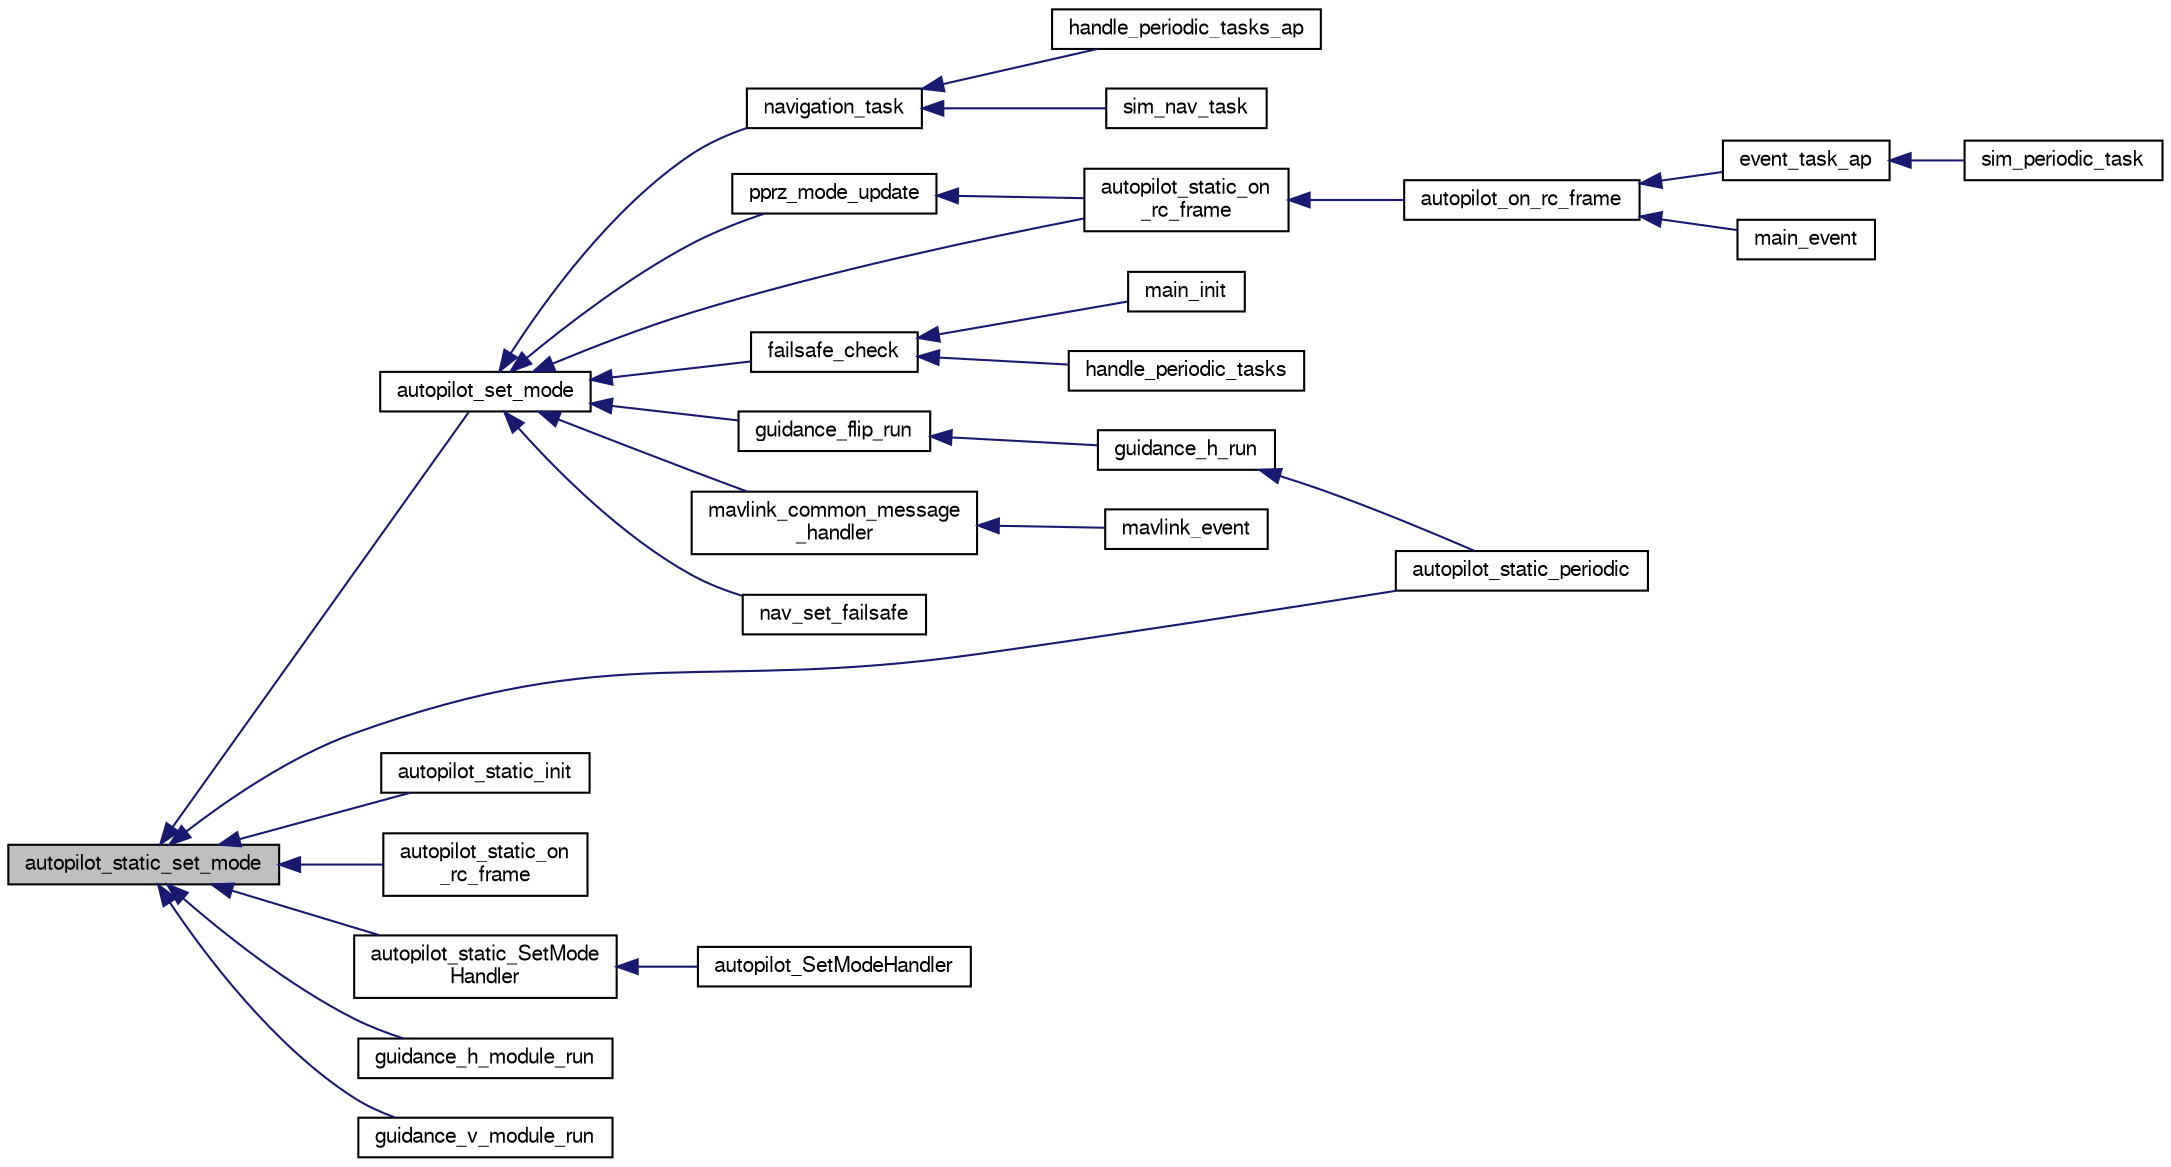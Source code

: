 digraph "autopilot_static_set_mode"
{
  edge [fontname="FreeSans",fontsize="10",labelfontname="FreeSans",labelfontsize="10"];
  node [fontname="FreeSans",fontsize="10",shape=record];
  rankdir="LR";
  Node1 [label="autopilot_static_set_mode",height=0.2,width=0.4,color="black", fillcolor="grey75", style="filled", fontcolor="black"];
  Node1 -> Node2 [dir="back",color="midnightblue",fontsize="10",style="solid",fontname="FreeSans"];
  Node2 [label="autopilot_set_mode",height=0.2,width=0.4,color="black", fillcolor="white", style="filled",URL="$autopilot_8h.html#a1b657630df5b70390e96f4964390210a",tooltip="Set new autopilot mode. "];
  Node2 -> Node3 [dir="back",color="midnightblue",fontsize="10",style="solid",fontname="FreeSans"];
  Node3 [label="autopilot_static_on\l_rc_frame",height=0.2,width=0.4,color="black", fillcolor="white", style="filled",URL="$rotorcraft_2autopilot__static_8h.html#af48775939dfa2cf7533658fb85851a35",tooltip="Function to be called when a message from FBW is available. "];
  Node3 -> Node4 [dir="back",color="midnightblue",fontsize="10",style="solid",fontname="FreeSans"];
  Node4 [label="autopilot_on_rc_frame",height=0.2,width=0.4,color="black", fillcolor="white", style="filled",URL="$autopilot_8h.html#a7339f5741706cb9c2e2186b1174cc770",tooltip="Autopilot RC input event hadler. "];
  Node4 -> Node5 [dir="back",color="midnightblue",fontsize="10",style="solid",fontname="FreeSans"];
  Node5 [label="event_task_ap",height=0.2,width=0.4,color="black", fillcolor="white", style="filled",URL="$fixedwing_2main__ap_8h.html#a2b4e383f6a21da5bad019df0b3891508"];
  Node5 -> Node6 [dir="back",color="midnightblue",fontsize="10",style="solid",fontname="FreeSans"];
  Node6 [label="sim_periodic_task",height=0.2,width=0.4,color="black", fillcolor="white", style="filled",URL="$sim__ap_8c.html#a4f982dacbb35ccfc3e0fcaa64156a2a0"];
  Node4 -> Node7 [dir="back",color="midnightblue",fontsize="10",style="solid",fontname="FreeSans"];
  Node7 [label="main_event",height=0.2,width=0.4,color="black", fillcolor="white", style="filled",URL="$rover_2main__ap_8h.html#ad0fb4f12833cb2f0b4c69fa317ea24d9"];
  Node2 -> Node8 [dir="back",color="midnightblue",fontsize="10",style="solid",fontname="FreeSans"];
  Node8 [label="failsafe_check",height=0.2,width=0.4,color="black", fillcolor="white", style="filled",URL="$rover_2main__ap_8h.html#a9b33ef8d06e683b2dac822bdf94cd1a8"];
  Node8 -> Node9 [dir="back",color="midnightblue",fontsize="10",style="solid",fontname="FreeSans"];
  Node9 [label="main_init",height=0.2,width=0.4,color="black", fillcolor="white", style="filled",URL="$rover_2main__ap_8h.html#a3719465edd56d2b587a6b340f29e4f90",tooltip="Main initialization. "];
  Node8 -> Node10 [dir="back",color="midnightblue",fontsize="10",style="solid",fontname="FreeSans"];
  Node10 [label="handle_periodic_tasks",height=0.2,width=0.4,color="black", fillcolor="white", style="filled",URL="$rover_2main__ap_8h.html#ab79bb049ce85bf2ed3a75c6b12c02bcb"];
  Node2 -> Node11 [dir="back",color="midnightblue",fontsize="10",style="solid",fontname="FreeSans"];
  Node11 [label="guidance_flip_run",height=0.2,width=0.4,color="black", fillcolor="white", style="filled",URL="$guidance__flip_8h.html#a341f66aaa1a6e736e980ae5cccb3c0f5"];
  Node11 -> Node12 [dir="back",color="midnightblue",fontsize="10",style="solid",fontname="FreeSans"];
  Node12 [label="guidance_h_run",height=0.2,width=0.4,color="black", fillcolor="white", style="filled",URL="$rotorcraft_2guidance_2guidance__h_8h.html#afff2f6a359638c74d5d1051c3edfa554"];
  Node12 -> Node13 [dir="back",color="midnightblue",fontsize="10",style="solid",fontname="FreeSans"];
  Node13 [label="autopilot_static_periodic",height=0.2,width=0.4,color="black", fillcolor="white", style="filled",URL="$rotorcraft_2autopilot__static_8c.html#a81ff7c3a0611cb76bfbd35fc817070d6"];
  Node2 -> Node14 [dir="back",color="midnightblue",fontsize="10",style="solid",fontname="FreeSans"];
  Node14 [label="mavlink_common_message\l_handler",height=0.2,width=0.4,color="black", fillcolor="white", style="filled",URL="$mavlink_8c.html#a92b02fdeb899791573ef52506deb653c"];
  Node14 -> Node15 [dir="back",color="midnightblue",fontsize="10",style="solid",fontname="FreeSans"];
  Node15 [label="mavlink_event",height=0.2,width=0.4,color="black", fillcolor="white", style="filled",URL="$mavlink_8h.html#aca06c0aea877a0d9c57a5e16cee711d7",tooltip="Event MAVLink calls. "];
  Node2 -> Node16 [dir="back",color="midnightblue",fontsize="10",style="solid",fontname="FreeSans"];
  Node16 [label="nav_set_failsafe",height=0.2,width=0.4,color="black", fillcolor="white", style="filled",URL="$rover_2navigation_8h.html#aff35ca4ac1b178feb34fcd9cf117ae6b"];
  Node2 -> Node17 [dir="back",color="midnightblue",fontsize="10",style="solid",fontname="FreeSans"];
  Node17 [label="navigation_task",height=0.2,width=0.4,color="black", fillcolor="white", style="filled",URL="$fixedwing_2autopilot__static_8h.html#a79f823520ea0823e20084686978281e6",tooltip="Control loops FIXME should be somewhere else. "];
  Node17 -> Node18 [dir="back",color="midnightblue",fontsize="10",style="solid",fontname="FreeSans"];
  Node18 [label="handle_periodic_tasks_ap",height=0.2,width=0.4,color="black", fillcolor="white", style="filled",URL="$fixedwing_2main__ap_8h.html#a43fd973b44bcc2c2583cf8287048212f"];
  Node17 -> Node19 [dir="back",color="midnightblue",fontsize="10",style="solid",fontname="FreeSans"];
  Node19 [label="sim_nav_task",height=0.2,width=0.4,color="black", fillcolor="white", style="filled",URL="$sim__ap_8c.html#a8c0970e9878d0e3e3e6c5d6ff0741d4f"];
  Node2 -> Node20 [dir="back",color="midnightblue",fontsize="10",style="solid",fontname="FreeSans"];
  Node20 [label="pprz_mode_update",height=0.2,width=0.4,color="black", fillcolor="white", style="filled",URL="$fixedwing_2autopilot__static_8c.html#a83e52893d778a46aeda1b3c09ffd0656",tooltip="Update paparazzi mode. "];
  Node20 -> Node3 [dir="back",color="midnightblue",fontsize="10",style="solid",fontname="FreeSans"];
  Node1 -> Node21 [dir="back",color="midnightblue",fontsize="10",style="solid",fontname="FreeSans"];
  Node21 [label="autopilot_static_init",height=0.2,width=0.4,color="black", fillcolor="white", style="filled",URL="$rotorcraft_2autopilot__static_8c.html#a5d8bb91f4e3f32d4ef18ca56b5f38d24",tooltip="Static autopilot functions. "];
  Node1 -> Node22 [dir="back",color="midnightblue",fontsize="10",style="solid",fontname="FreeSans"];
  Node22 [label="autopilot_static_on\l_rc_frame",height=0.2,width=0.4,color="black", fillcolor="white", style="filled",URL="$rotorcraft_2autopilot__static_8c.html#af48775939dfa2cf7533658fb85851a35",tooltip="Function to be called when a message from FBW is available. "];
  Node1 -> Node13 [dir="back",color="midnightblue",fontsize="10",style="solid",fontname="FreeSans"];
  Node1 -> Node23 [dir="back",color="midnightblue",fontsize="10",style="solid",fontname="FreeSans"];
  Node23 [label="autopilot_static_SetMode\lHandler",height=0.2,width=0.4,color="black", fillcolor="white", style="filled",URL="$rotorcraft_2autopilot__static_8h.html#ab6fa2c0b52dd2d8a76db066709ecf17d",tooltip="AP mode setting handler. "];
  Node23 -> Node24 [dir="back",color="midnightblue",fontsize="10",style="solid",fontname="FreeSans"];
  Node24 [label="autopilot_SetModeHandler",height=0.2,width=0.4,color="black", fillcolor="white", style="filled",URL="$autopilot_8h.html#a651a9f8c5088099dad4861cedcb3b956",tooltip="Handler for setter function with dl_setting. "];
  Node1 -> Node25 [dir="back",color="midnightblue",fontsize="10",style="solid",fontname="FreeSans"];
  Node25 [label="guidance_h_module_run",height=0.2,width=0.4,color="black", fillcolor="white", style="filled",URL="$optical__flow__hover_8c.html#a77f05df2acd1da23e187f1f3f5d5a26f"];
  Node1 -> Node26 [dir="back",color="midnightblue",fontsize="10",style="solid",fontname="FreeSans"];
  Node26 [label="guidance_v_module_run",height=0.2,width=0.4,color="black", fillcolor="white", style="filled",URL="$vertical__ctrl__module__demo_8h.html#a24ef9289dfa15084a7457a97ad7632c8"];
}
